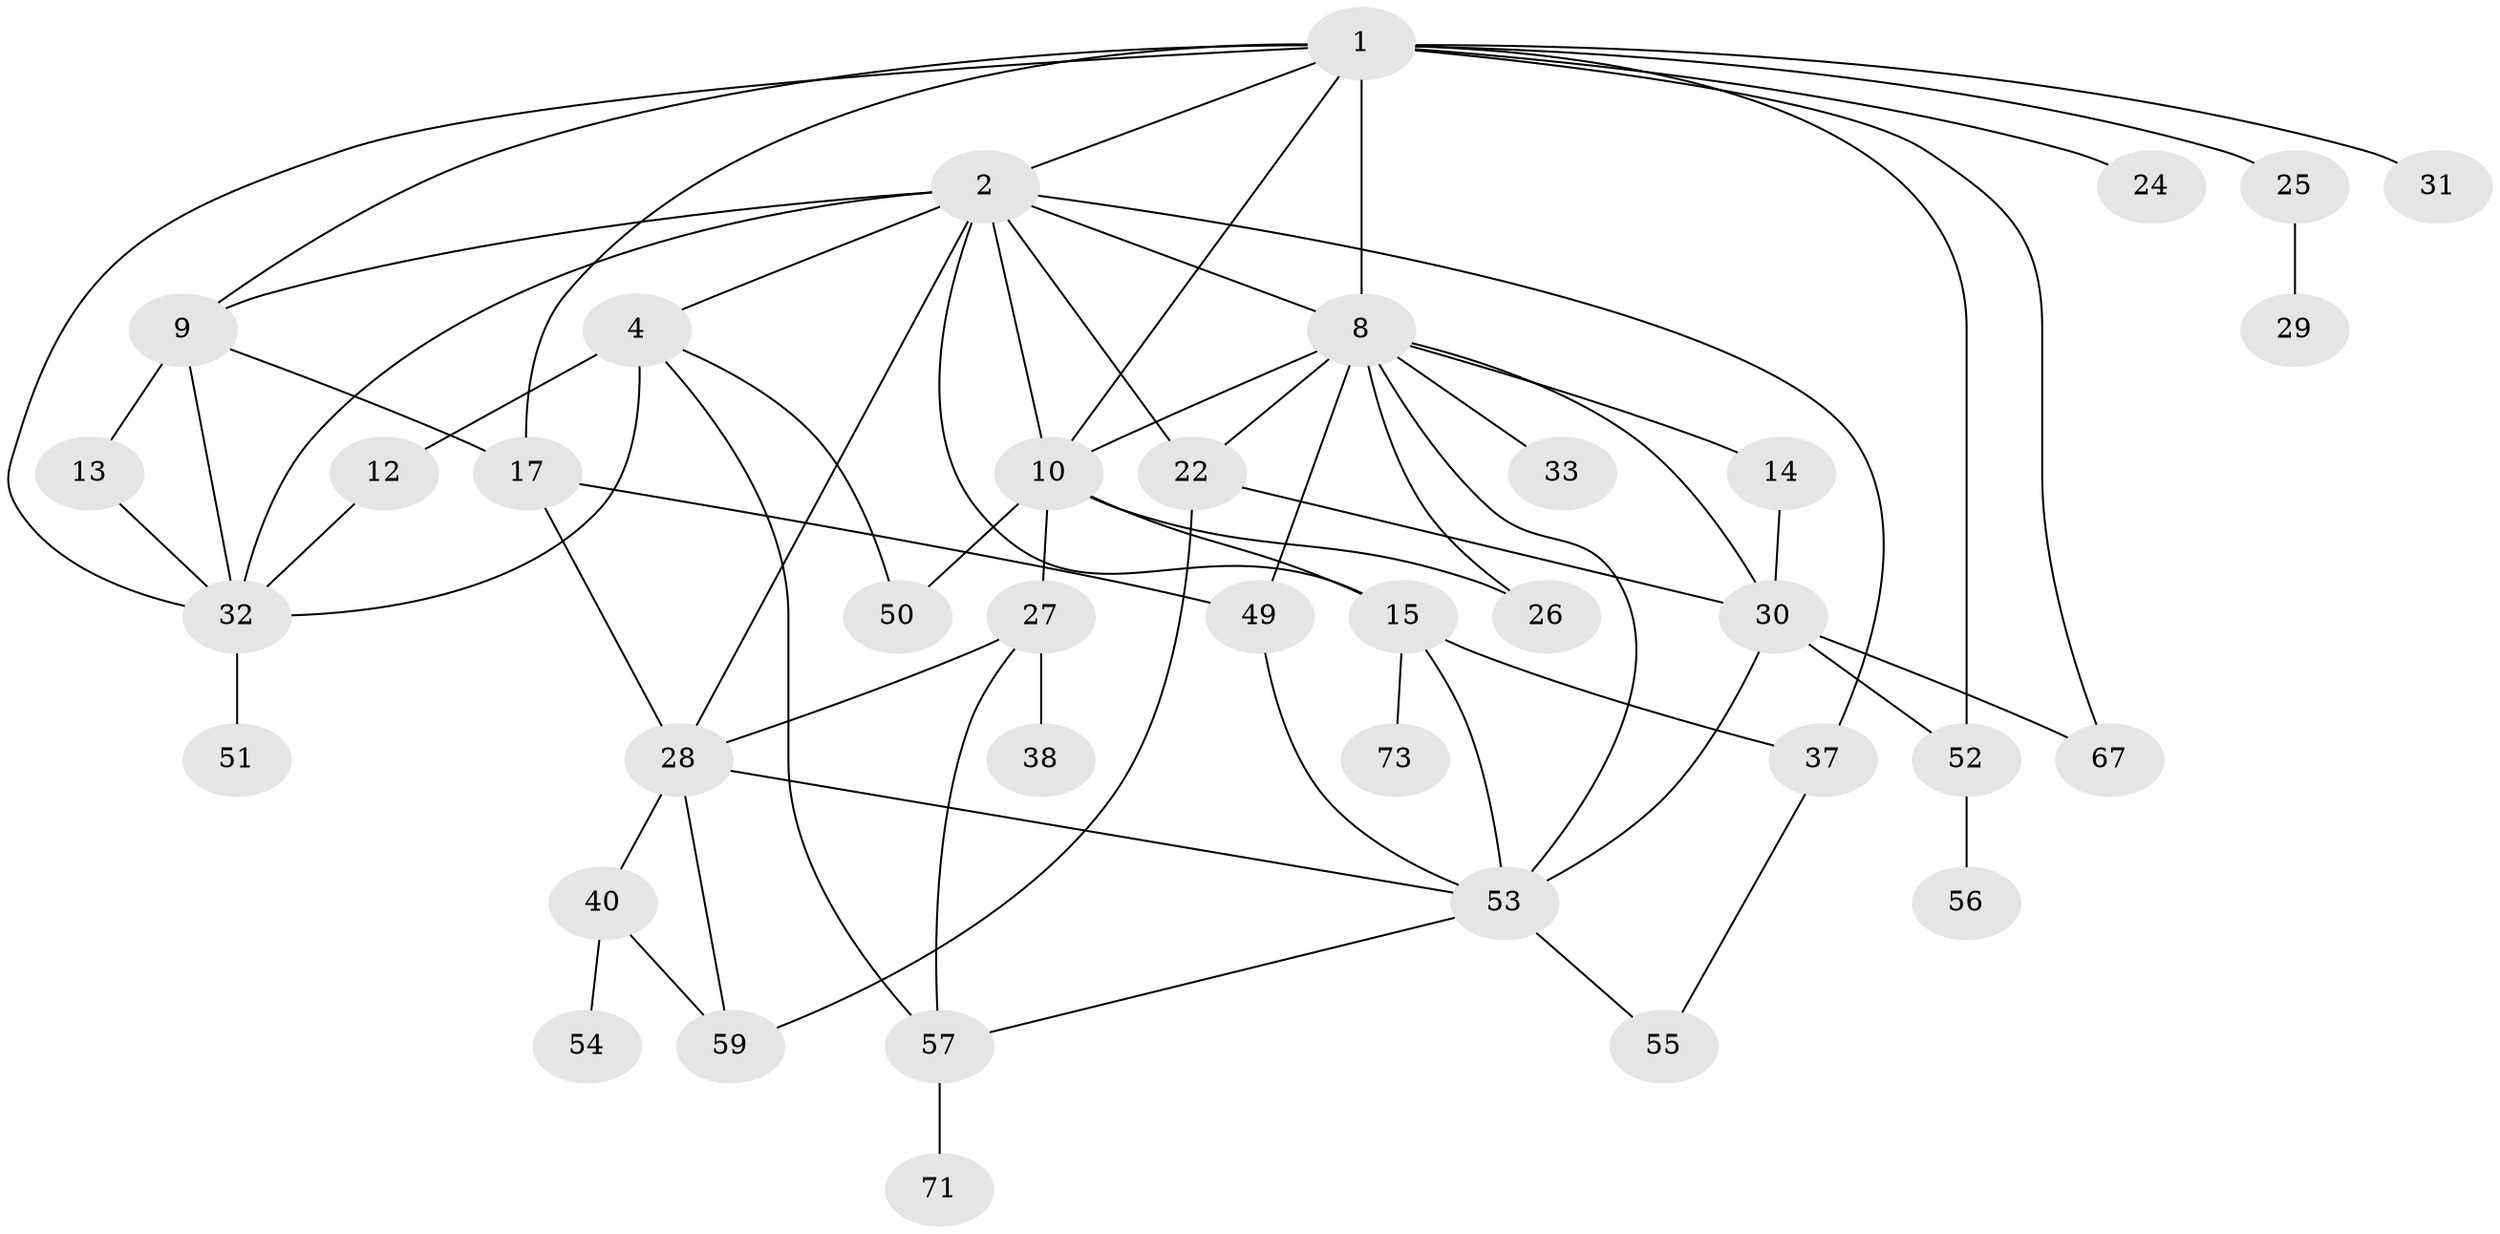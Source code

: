 // original degree distribution, {4: 0.15789473684210525, 8: 0.02631578947368421, 3: 0.23684210526315788, 6: 0.013157894736842105, 7: 0.013157894736842105, 5: 0.09210526315789473, 2: 0.25, 1: 0.21052631578947367}
// Generated by graph-tools (version 1.1) at 2025/13/03/09/25 04:13:36]
// undirected, 38 vertices, 68 edges
graph export_dot {
graph [start="1"]
  node [color=gray90,style=filled];
  1 [super="+47+3"];
  2 [super="+7+41"];
  4 [super="+6"];
  8 [super="+21+19"];
  9 [super="+18"];
  10 [super="+43"];
  12;
  13;
  14 [super="+45+20"];
  15 [super="+35+16"];
  17;
  22 [super="+74"];
  24;
  25;
  26;
  27 [super="+64"];
  28 [super="+62+39"];
  29 [super="+65"];
  30 [super="+44"];
  31;
  32 [super="+46+75+48"];
  33;
  37 [super="+42"];
  38;
  40;
  49;
  50;
  51;
  52;
  53 [super="+69"];
  54;
  55;
  56;
  57;
  59 [super="+66"];
  67;
  71;
  73;
  1 -- 2;
  1 -- 52;
  1 -- 32;
  1 -- 67;
  1 -- 8;
  1 -- 9;
  1 -- 10;
  1 -- 17;
  1 -- 24;
  1 -- 25;
  1 -- 31;
  2 -- 4 [weight=2];
  2 -- 8;
  2 -- 10;
  2 -- 37 [weight=2];
  2 -- 28;
  2 -- 32;
  2 -- 22;
  2 -- 9;
  2 -- 15;
  4 -- 57;
  4 -- 32;
  4 -- 50;
  4 -- 12;
  8 -- 14;
  8 -- 22;
  8 -- 30;
  8 -- 53;
  8 -- 33;
  8 -- 49;
  8 -- 26;
  8 -- 10 [weight=2];
  9 -- 13;
  9 -- 32;
  9 -- 17;
  10 -- 26;
  10 -- 27;
  10 -- 50;
  10 -- 15;
  12 -- 32;
  13 -- 32;
  14 -- 30;
  15 -- 73;
  15 -- 37;
  15 -- 53;
  17 -- 28;
  17 -- 49;
  22 -- 30;
  22 -- 59;
  25 -- 29;
  27 -- 38;
  27 -- 57;
  27 -- 28;
  28 -- 59;
  28 -- 40;
  28 -- 53;
  30 -- 52;
  30 -- 67;
  30 -- 53;
  32 -- 51;
  37 -- 55;
  40 -- 54;
  40 -- 59;
  49 -- 53;
  52 -- 56;
  53 -- 55;
  53 -- 57;
  57 -- 71;
}
